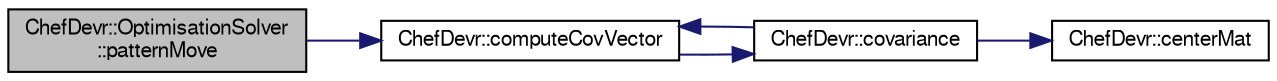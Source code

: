 digraph "ChefDevr::OptimisationSolver::patternMove"
{
  edge [fontname="FreeSans",fontsize="10",labelfontname="FreeSans",labelfontsize="10"];
  node [fontname="FreeSans",fontsize="10",shape=record];
  rankdir="LR";
  Node48 [label="ChefDevr::OptimisationSolver\l::patternMove",height=0.2,width=0.4,color="black", fillcolor="grey75", style="filled", fontcolor="black"];
  Node48 -> Node49 [color="midnightblue",fontsize="10",style="solid",fontname="FreeSans"];
  Node49 [label="ChefDevr::computeCovVector",height=0.2,width=0.4,color="black", fillcolor="white", style="filled",URL="$namespace_chef_devr.html#a596a285a8d77aad17878f22f23689861",tooltip="Computes the covariance column vector for the coordRef coordinates variable. "];
  Node49 -> Node50 [color="midnightblue",fontsize="10",style="solid",fontname="FreeSans"];
  Node50 [label="ChefDevr::covariance",height=0.2,width=0.4,color="black", fillcolor="white", style="filled",URL="$namespace_chef_devr.html#a13ff4baef0481276d6b78f9d47297d0d",tooltip="Covariance function given in the research paper : A Versatile Parametrization for Measured Materials ..."];
  Node50 -> Node51 [color="midnightblue",fontsize="10",style="solid",fontname="FreeSans"];
  Node51 [label="ChefDevr::centerMat",height=0.2,width=0.4,color="black", fillcolor="white", style="filled",URL="$namespace_chef_devr.html#a8a35bcb9393c9a05d738e608570ec8d8",tooltip="Centers matrix by sustracting mean to all columns. "];
  Node50 -> Node49 [color="midnightblue",fontsize="10",style="solid",fontname="FreeSans"];
}
